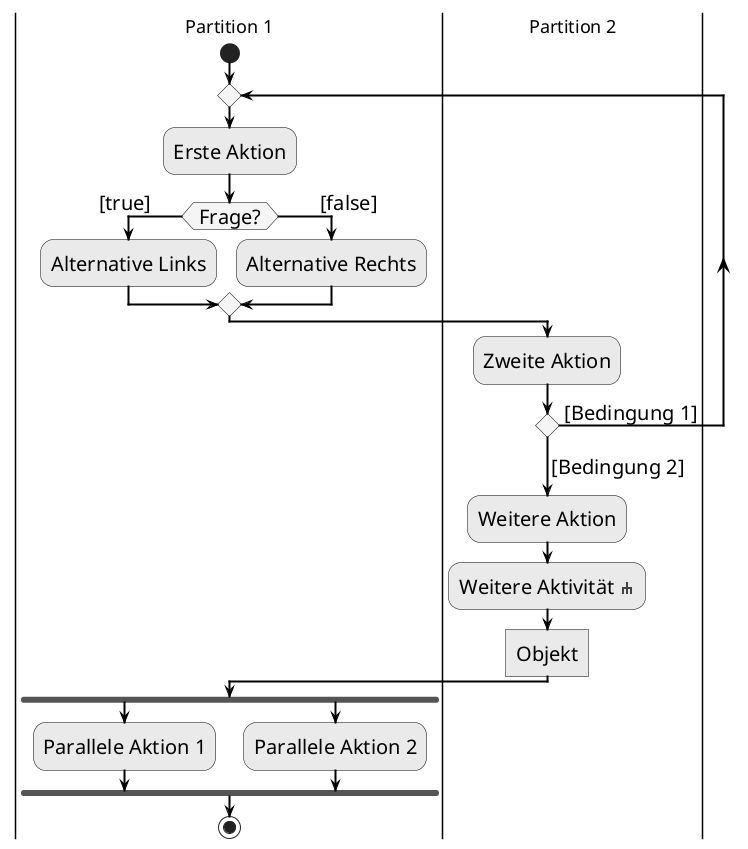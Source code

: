 @startuml

skinparam activity {
  BackgroundColor #eaeaea
  BorderColor #a0a0a0
  BorderColor black
  ArrowColor black
  ArrowThickness 2
  FontName Arial Unicode MS
  FontSize 20
}

sprite $rake [16x19/8] {
0000000000000000
0000000jj0000000
0000000jj0000000
0005555jj5555000
000jjeejjeejj000
000jj00jj00jj000
000jj00jj00jj000
0000000000000000
}

skinparam ArrowColor black
skinparam ArrowThickness 2

skinparam activityDiamondBackgroundColor #f5f5f5
skinparam activityDiamondFontColor #black
skinparam activityDiamondBorderColor black
skinparam activityDiamondFont Arial Unicode MS
skinparam activityArrowFontSize 20
skinparam activityArrowFont Arial Unicode MS

|Partition 1|
start
repeat
:Erste Aktion;
    if( Frage? ) then ([true]\t)
        :Alternative Links;
    else (\t[false])
        :Alternative Rechts;
    endif
|Partition 2|
    :Zweite Aktion;
    repeat while () is ( [Bedingung 1])
    -> [Bedingung 2];
    :Weitere Aktion;
    :Weitere Aktivität <$rake>;
        :Objekt; <<task>>
|Partition 1|
fork
:Parallele Aktion 1;
fork again
:Parallele Aktion 2;
fork end
stop
@enduml
